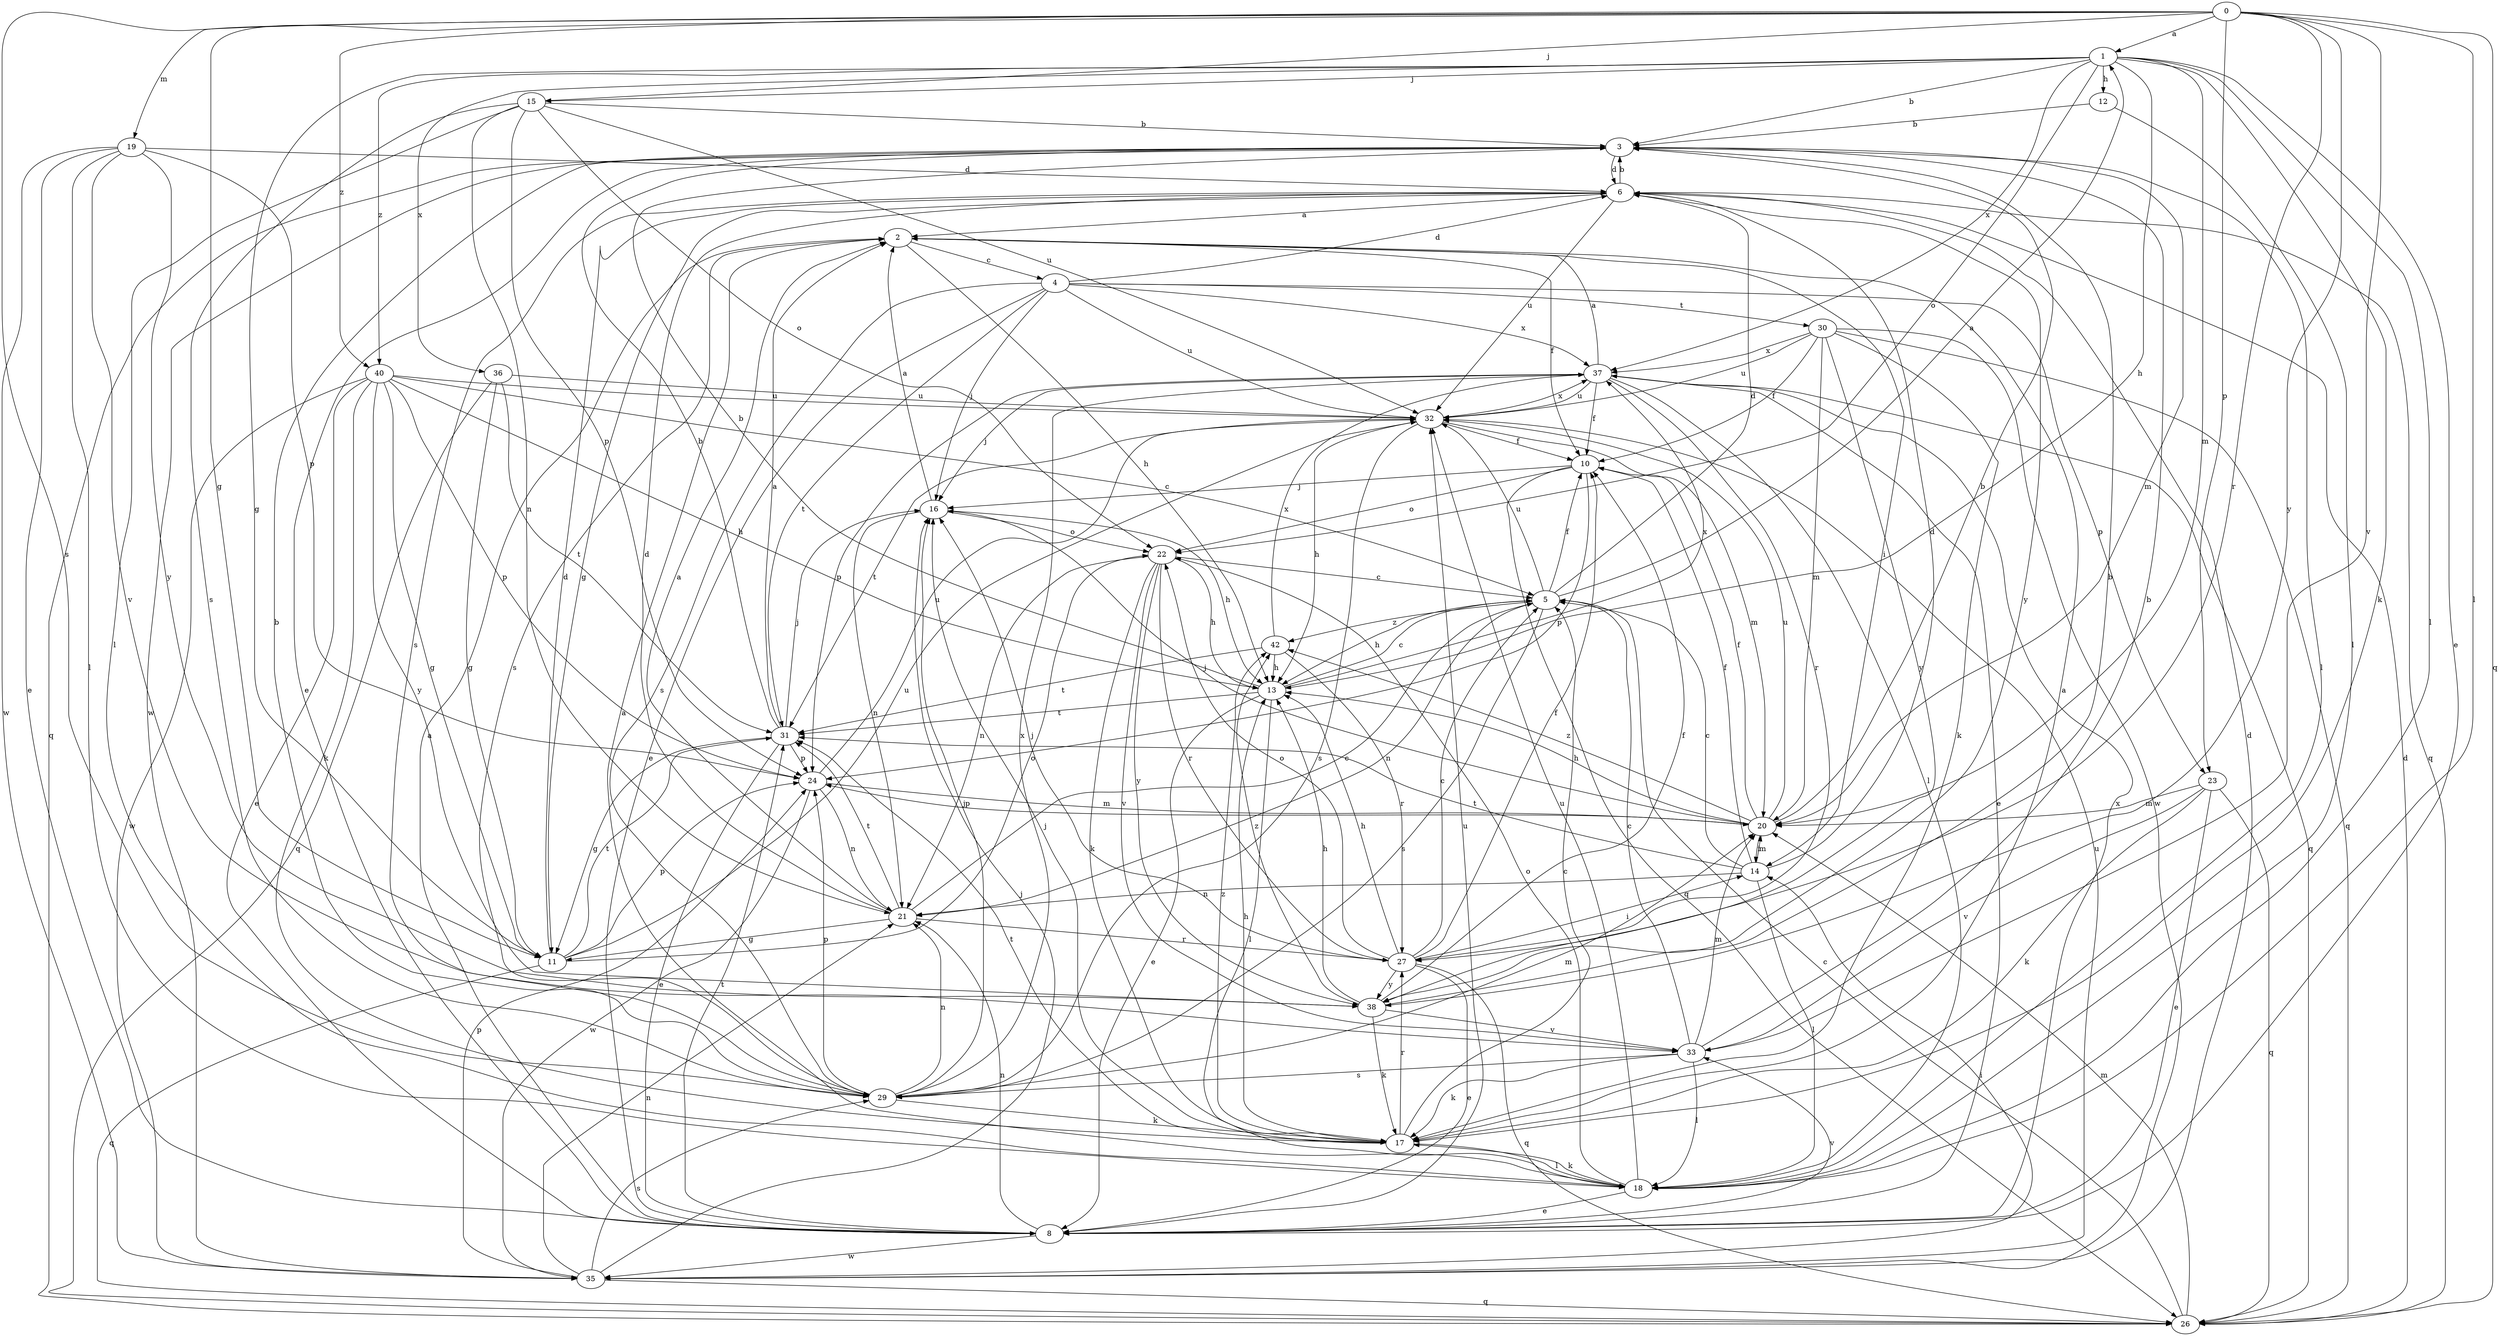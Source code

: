 strict digraph  {
0;
1;
2;
3;
4;
5;
6;
8;
10;
11;
12;
13;
14;
15;
16;
17;
18;
19;
20;
21;
22;
23;
24;
26;
27;
29;
30;
31;
32;
33;
35;
36;
37;
38;
40;
42;
0 -> 1  [label=a];
0 -> 11  [label=g];
0 -> 15  [label=j];
0 -> 18  [label=l];
0 -> 19  [label=m];
0 -> 23  [label=p];
0 -> 26  [label=q];
0 -> 27  [label=r];
0 -> 29  [label=s];
0 -> 33  [label=v];
0 -> 38  [label=y];
0 -> 40  [label=z];
1 -> 3  [label=b];
1 -> 8  [label=e];
1 -> 11  [label=g];
1 -> 12  [label=h];
1 -> 13  [label=h];
1 -> 15  [label=j];
1 -> 17  [label=k];
1 -> 18  [label=l];
1 -> 20  [label=m];
1 -> 22  [label=o];
1 -> 36  [label=x];
1 -> 37  [label=x];
1 -> 40  [label=z];
2 -> 4  [label=c];
2 -> 10  [label=f];
2 -> 13  [label=h];
2 -> 14  [label=i];
2 -> 29  [label=s];
3 -> 6  [label=d];
3 -> 8  [label=e];
3 -> 18  [label=l];
3 -> 20  [label=m];
3 -> 26  [label=q];
3 -> 35  [label=w];
4 -> 6  [label=d];
4 -> 8  [label=e];
4 -> 16  [label=j];
4 -> 23  [label=p];
4 -> 29  [label=s];
4 -> 30  [label=t];
4 -> 31  [label=t];
4 -> 32  [label=u];
4 -> 37  [label=x];
5 -> 1  [label=a];
5 -> 6  [label=d];
5 -> 10  [label=f];
5 -> 13  [label=h];
5 -> 21  [label=n];
5 -> 29  [label=s];
5 -> 32  [label=u];
5 -> 42  [label=z];
6 -> 2  [label=a];
6 -> 3  [label=b];
6 -> 11  [label=g];
6 -> 26  [label=q];
6 -> 29  [label=s];
6 -> 32  [label=u];
6 -> 38  [label=y];
8 -> 2  [label=a];
8 -> 21  [label=n];
8 -> 31  [label=t];
8 -> 32  [label=u];
8 -> 33  [label=v];
8 -> 35  [label=w];
8 -> 37  [label=x];
10 -> 16  [label=j];
10 -> 22  [label=o];
10 -> 24  [label=p];
10 -> 26  [label=q];
11 -> 6  [label=d];
11 -> 22  [label=o];
11 -> 24  [label=p];
11 -> 26  [label=q];
11 -> 31  [label=t];
11 -> 32  [label=u];
12 -> 3  [label=b];
12 -> 18  [label=l];
13 -> 3  [label=b];
13 -> 5  [label=c];
13 -> 8  [label=e];
13 -> 18  [label=l];
13 -> 31  [label=t];
13 -> 37  [label=x];
14 -> 5  [label=c];
14 -> 6  [label=d];
14 -> 10  [label=f];
14 -> 18  [label=l];
14 -> 20  [label=m];
14 -> 21  [label=n];
14 -> 31  [label=t];
15 -> 3  [label=b];
15 -> 18  [label=l];
15 -> 21  [label=n];
15 -> 22  [label=o];
15 -> 24  [label=p];
15 -> 29  [label=s];
15 -> 32  [label=u];
16 -> 2  [label=a];
16 -> 13  [label=h];
16 -> 21  [label=n];
16 -> 22  [label=o];
17 -> 2  [label=a];
17 -> 5  [label=c];
17 -> 13  [label=h];
17 -> 16  [label=j];
17 -> 18  [label=l];
17 -> 27  [label=r];
17 -> 31  [label=t];
17 -> 42  [label=z];
18 -> 2  [label=a];
18 -> 8  [label=e];
18 -> 17  [label=k];
18 -> 22  [label=o];
18 -> 32  [label=u];
19 -> 6  [label=d];
19 -> 8  [label=e];
19 -> 18  [label=l];
19 -> 24  [label=p];
19 -> 33  [label=v];
19 -> 35  [label=w];
19 -> 38  [label=y];
20 -> 3  [label=b];
20 -> 10  [label=f];
20 -> 13  [label=h];
20 -> 14  [label=i];
20 -> 16  [label=j];
20 -> 24  [label=p];
20 -> 32  [label=u];
20 -> 42  [label=z];
21 -> 2  [label=a];
21 -> 5  [label=c];
21 -> 6  [label=d];
21 -> 11  [label=g];
21 -> 27  [label=r];
21 -> 31  [label=t];
22 -> 5  [label=c];
22 -> 13  [label=h];
22 -> 17  [label=k];
22 -> 21  [label=n];
22 -> 27  [label=r];
22 -> 33  [label=v];
22 -> 38  [label=y];
23 -> 8  [label=e];
23 -> 17  [label=k];
23 -> 20  [label=m];
23 -> 26  [label=q];
23 -> 33  [label=v];
24 -> 20  [label=m];
24 -> 21  [label=n];
24 -> 32  [label=u];
24 -> 35  [label=w];
26 -> 5  [label=c];
26 -> 6  [label=d];
26 -> 20  [label=m];
27 -> 5  [label=c];
27 -> 8  [label=e];
27 -> 10  [label=f];
27 -> 13  [label=h];
27 -> 14  [label=i];
27 -> 16  [label=j];
27 -> 22  [label=o];
27 -> 26  [label=q];
27 -> 38  [label=y];
29 -> 3  [label=b];
29 -> 16  [label=j];
29 -> 17  [label=k];
29 -> 20  [label=m];
29 -> 21  [label=n];
29 -> 24  [label=p];
29 -> 37  [label=x];
30 -> 10  [label=f];
30 -> 17  [label=k];
30 -> 20  [label=m];
30 -> 26  [label=q];
30 -> 32  [label=u];
30 -> 35  [label=w];
30 -> 37  [label=x];
30 -> 38  [label=y];
31 -> 2  [label=a];
31 -> 3  [label=b];
31 -> 8  [label=e];
31 -> 11  [label=g];
31 -> 16  [label=j];
31 -> 24  [label=p];
32 -> 10  [label=f];
32 -> 13  [label=h];
32 -> 20  [label=m];
32 -> 29  [label=s];
32 -> 31  [label=t];
32 -> 37  [label=x];
33 -> 3  [label=b];
33 -> 5  [label=c];
33 -> 17  [label=k];
33 -> 18  [label=l];
33 -> 20  [label=m];
33 -> 29  [label=s];
35 -> 6  [label=d];
35 -> 14  [label=i];
35 -> 16  [label=j];
35 -> 21  [label=n];
35 -> 24  [label=p];
35 -> 26  [label=q];
35 -> 29  [label=s];
35 -> 32  [label=u];
36 -> 11  [label=g];
36 -> 26  [label=q];
36 -> 31  [label=t];
36 -> 32  [label=u];
37 -> 2  [label=a];
37 -> 8  [label=e];
37 -> 10  [label=f];
37 -> 16  [label=j];
37 -> 18  [label=l];
37 -> 24  [label=p];
37 -> 26  [label=q];
37 -> 27  [label=r];
37 -> 32  [label=u];
38 -> 3  [label=b];
38 -> 10  [label=f];
38 -> 13  [label=h];
38 -> 17  [label=k];
38 -> 33  [label=v];
38 -> 42  [label=z];
40 -> 5  [label=c];
40 -> 8  [label=e];
40 -> 11  [label=g];
40 -> 13  [label=h];
40 -> 17  [label=k];
40 -> 24  [label=p];
40 -> 32  [label=u];
40 -> 35  [label=w];
40 -> 38  [label=y];
42 -> 13  [label=h];
42 -> 27  [label=r];
42 -> 31  [label=t];
42 -> 37  [label=x];
}
